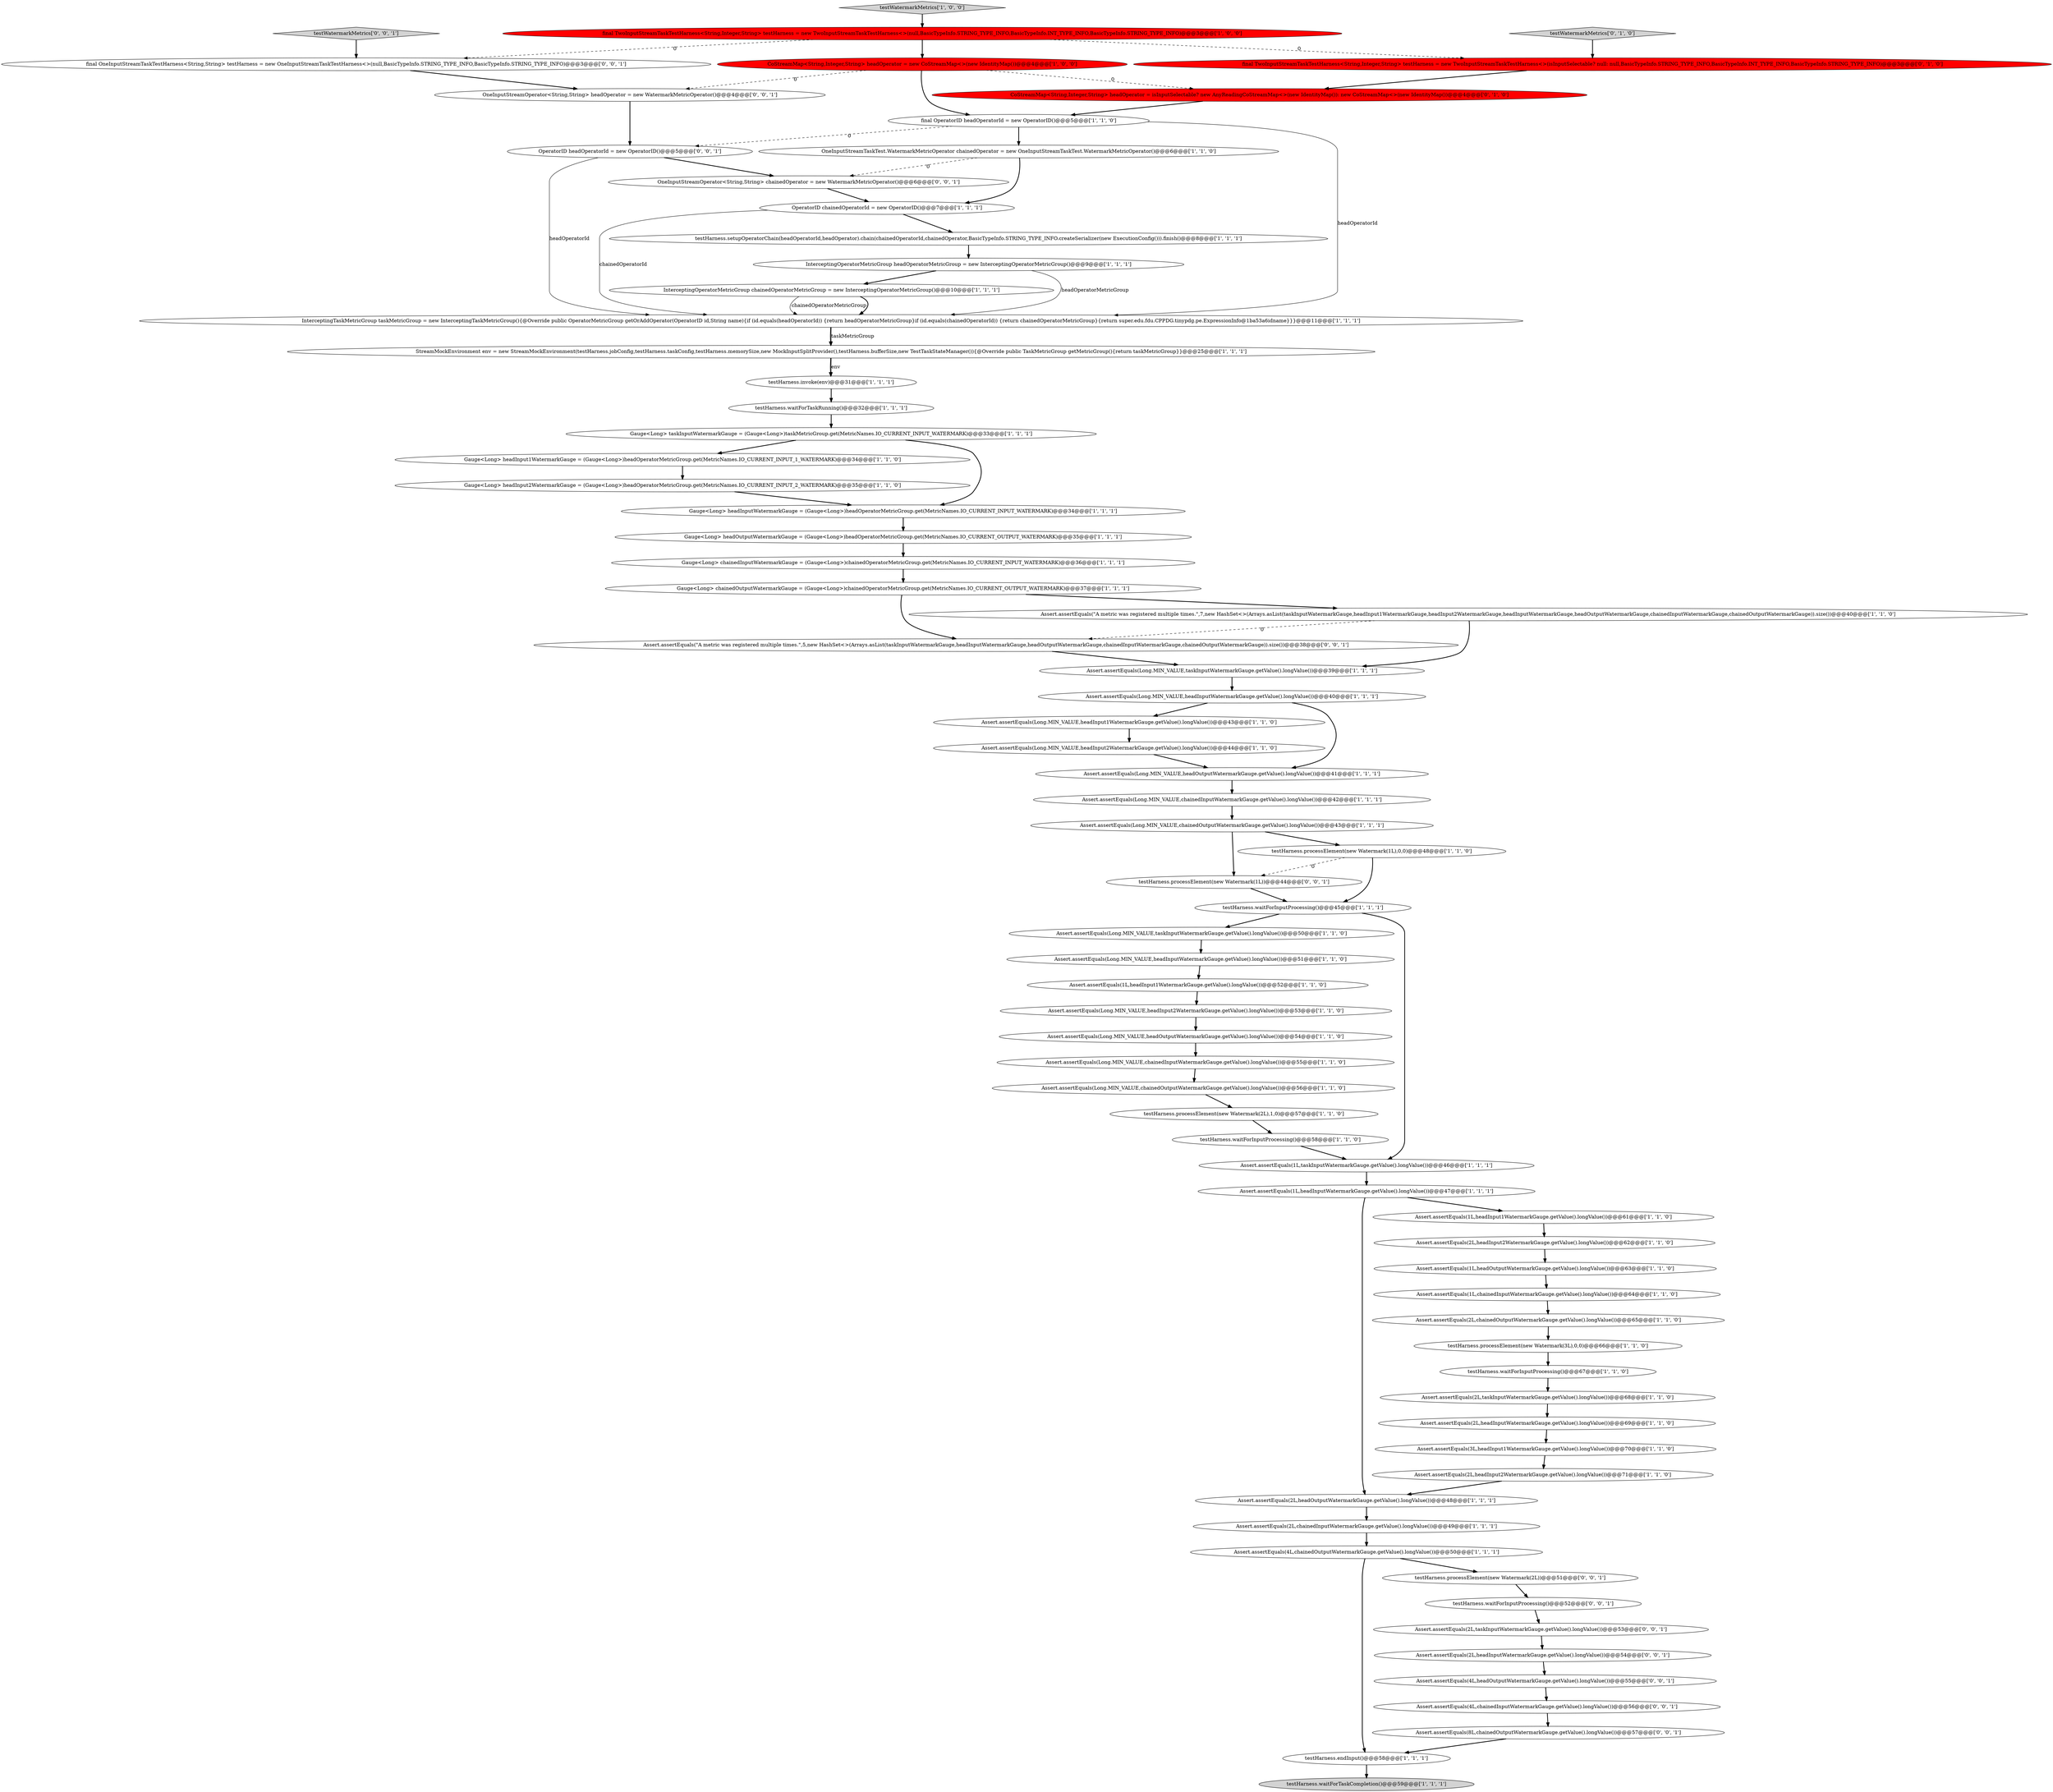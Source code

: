 digraph {
40 [style = filled, label = "testHarness.processElement(new Watermark(2L),1,0)@@@57@@@['1', '1', '0']", fillcolor = white, shape = ellipse image = "AAA0AAABBB1BBB"];
4 [style = filled, label = "testHarness.invoke(env)@@@31@@@['1', '1', '1']", fillcolor = white, shape = ellipse image = "AAA0AAABBB1BBB"];
13 [style = filled, label = "Assert.assertEquals(Long.MIN_VALUE,headOutputWatermarkGauge.getValue().longValue())@@@41@@@['1', '1', '1']", fillcolor = white, shape = ellipse image = "AAA0AAABBB1BBB"];
14 [style = filled, label = "InterceptingOperatorMetricGroup chainedOperatorMetricGroup = new InterceptingOperatorMetricGroup()@@@10@@@['1', '1', '1']", fillcolor = white, shape = ellipse image = "AAA0AAABBB1BBB"];
46 [style = filled, label = "Gauge<Long> headInput2WatermarkGauge = (Gauge<Long>)headOperatorMetricGroup.get(MetricNames.IO_CURRENT_INPUT_2_WATERMARK)@@@35@@@['1', '1', '0']", fillcolor = white, shape = ellipse image = "AAA0AAABBB1BBB"];
54 [style = filled, label = "testHarness.waitForTaskRunning()@@@32@@@['1', '1', '1']", fillcolor = white, shape = ellipse image = "AAA0AAABBB1BBB"];
62 [style = filled, label = "testHarness.processElement(new Watermark(1L))@@@44@@@['0', '0', '1']", fillcolor = white, shape = ellipse image = "AAA0AAABBB3BBB"];
66 [style = filled, label = "Assert.assertEquals(4L,headOutputWatermarkGauge.getValue().longValue())@@@55@@@['0', '0', '1']", fillcolor = white, shape = ellipse image = "AAA0AAABBB3BBB"];
70 [style = filled, label = "Assert.assertEquals(4L,chainedInputWatermarkGauge.getValue().longValue())@@@56@@@['0', '0', '1']", fillcolor = white, shape = ellipse image = "AAA0AAABBB3BBB"];
73 [style = filled, label = "OneInputStreamOperator<String,String> headOperator = new WatermarkMetricOperator()@@@4@@@['0', '0', '1']", fillcolor = white, shape = ellipse image = "AAA0AAABBB3BBB"];
23 [style = filled, label = "Gauge<Long> taskInputWatermarkGauge = (Gauge<Long>)taskMetricGroup.get(MetricNames.IO_CURRENT_INPUT_WATERMARK)@@@33@@@['1', '1', '1']", fillcolor = white, shape = ellipse image = "AAA0AAABBB1BBB"];
0 [style = filled, label = "Assert.assertEquals(Long.MIN_VALUE,headInput2WatermarkGauge.getValue().longValue())@@@44@@@['1', '1', '0']", fillcolor = white, shape = ellipse image = "AAA0AAABBB1BBB"];
63 [style = filled, label = "testHarness.waitForInputProcessing()@@@52@@@['0', '0', '1']", fillcolor = white, shape = ellipse image = "AAA0AAABBB3BBB"];
25 [style = filled, label = "testHarness.waitForInputProcessing()@@@67@@@['1', '1', '0']", fillcolor = white, shape = ellipse image = "AAA0AAABBB1BBB"];
33 [style = filled, label = "Assert.assertEquals(2L,headOutputWatermarkGauge.getValue().longValue())@@@48@@@['1', '1', '1']", fillcolor = white, shape = ellipse image = "AAA0AAABBB1BBB"];
55 [style = filled, label = "Assert.assertEquals(2L,taskInputWatermarkGauge.getValue().longValue())@@@68@@@['1', '1', '0']", fillcolor = white, shape = ellipse image = "AAA0AAABBB1BBB"];
12 [style = filled, label = "testHarness.waitForTaskCompletion()@@@59@@@['1', '1', '1']", fillcolor = lightgray, shape = ellipse image = "AAA0AAABBB1BBB"];
34 [style = filled, label = "InterceptingTaskMetricGroup taskMetricGroup = new InterceptingTaskMetricGroup(){@Override public OperatorMetricGroup getOrAddOperator(OperatorID id,String name){if (id.equals(headOperatorId)) {return headOperatorMetricGroup}if (id.equals(chainedOperatorId)) {return chainedOperatorMetricGroup}{return super.edu.fdu.CPPDG.tinypdg.pe.ExpressionInfo@1ba53a6idname}}}@@@11@@@['1', '1', '1']", fillcolor = white, shape = ellipse image = "AAA0AAABBB1BBB"];
5 [style = filled, label = "Gauge<Long> headInputWatermarkGauge = (Gauge<Long>)headOperatorMetricGroup.get(MetricNames.IO_CURRENT_INPUT_WATERMARK)@@@34@@@['1', '1', '1']", fillcolor = white, shape = ellipse image = "AAA0AAABBB1BBB"];
17 [style = filled, label = "testHarness.setupOperatorChain(headOperatorId,headOperator).chain(chainedOperatorId,chainedOperator,BasicTypeInfo.STRING_TYPE_INFO.createSerializer(new ExecutionConfig())).finish()@@@8@@@['1', '1', '1']", fillcolor = white, shape = ellipse image = "AAA0AAABBB1BBB"];
24 [style = filled, label = "Assert.assertEquals(2L,headInputWatermarkGauge.getValue().longValue())@@@69@@@['1', '1', '0']", fillcolor = white, shape = ellipse image = "AAA0AAABBB1BBB"];
43 [style = filled, label = "Assert.assertEquals(1L,headInput1WatermarkGauge.getValue().longValue())@@@52@@@['1', '1', '0']", fillcolor = white, shape = ellipse image = "AAA0AAABBB1BBB"];
51 [style = filled, label = "CoStreamMap<String,Integer,String> headOperator = new CoStreamMap<>(new IdentityMap())@@@4@@@['1', '0', '0']", fillcolor = red, shape = ellipse image = "AAA1AAABBB1BBB"];
53 [style = filled, label = "Assert.assertEquals(Long.MIN_VALUE,chainedOutputWatermarkGauge.getValue().longValue())@@@56@@@['1', '1', '0']", fillcolor = white, shape = ellipse image = "AAA0AAABBB1BBB"];
59 [style = filled, label = "final TwoInputStreamTaskTestHarness<String,Integer,String> testHarness = new TwoInputStreamTaskTestHarness<>(isInputSelectable? null: null,BasicTypeInfo.STRING_TYPE_INFO,BasicTypeInfo.INT_TYPE_INFO,BasicTypeInfo.STRING_TYPE_INFO)@@@3@@@['0', '1', '0']", fillcolor = red, shape = ellipse image = "AAA1AAABBB2BBB"];
16 [style = filled, label = "Assert.assertEquals(3L,headInput1WatermarkGauge.getValue().longValue())@@@70@@@['1', '1', '0']", fillcolor = white, shape = ellipse image = "AAA0AAABBB1BBB"];
19 [style = filled, label = "Assert.assertEquals(4L,chainedOutputWatermarkGauge.getValue().longValue())@@@50@@@['1', '1', '1']", fillcolor = white, shape = ellipse image = "AAA0AAABBB1BBB"];
2 [style = filled, label = "Assert.assertEquals(1L,headOutputWatermarkGauge.getValue().longValue())@@@63@@@['1', '1', '0']", fillcolor = white, shape = ellipse image = "AAA0AAABBB1BBB"];
44 [style = filled, label = "Assert.assertEquals(Long.MIN_VALUE,headInputWatermarkGauge.getValue().longValue())@@@40@@@['1', '1', '1']", fillcolor = white, shape = ellipse image = "AAA0AAABBB1BBB"];
11 [style = filled, label = "Assert.assertEquals(2L,chainedInputWatermarkGauge.getValue().longValue())@@@49@@@['1', '1', '1']", fillcolor = white, shape = ellipse image = "AAA0AAABBB1BBB"];
64 [style = filled, label = "Assert.assertEquals(8L,chainedOutputWatermarkGauge.getValue().longValue())@@@57@@@['0', '0', '1']", fillcolor = white, shape = ellipse image = "AAA0AAABBB3BBB"];
47 [style = filled, label = "Assert.assertEquals(Long.MIN_VALUE,taskInputWatermarkGauge.getValue().longValue())@@@50@@@['1', '1', '0']", fillcolor = white, shape = ellipse image = "AAA0AAABBB1BBB"];
29 [style = filled, label = "Assert.assertEquals(Long.MIN_VALUE,headOutputWatermarkGauge.getValue().longValue())@@@54@@@['1', '1', '0']", fillcolor = white, shape = ellipse image = "AAA0AAABBB1BBB"];
37 [style = filled, label = "Assert.assertEquals(1L,headInput1WatermarkGauge.getValue().longValue())@@@61@@@['1', '1', '0']", fillcolor = white, shape = ellipse image = "AAA0AAABBB1BBB"];
36 [style = filled, label = "Assert.assertEquals(1L,headInputWatermarkGauge.getValue().longValue())@@@47@@@['1', '1', '1']", fillcolor = white, shape = ellipse image = "AAA0AAABBB1BBB"];
71 [style = filled, label = "Assert.assertEquals(2L,taskInputWatermarkGauge.getValue().longValue())@@@53@@@['0', '0', '1']", fillcolor = white, shape = ellipse image = "AAA0AAABBB3BBB"];
9 [style = filled, label = "Assert.assertEquals(Long.MIN_VALUE,chainedInputWatermarkGauge.getValue().longValue())@@@55@@@['1', '1', '0']", fillcolor = white, shape = ellipse image = "AAA0AAABBB1BBB"];
35 [style = filled, label = "Gauge<Long> chainedOutputWatermarkGauge = (Gauge<Long>)chainedOperatorMetricGroup.get(MetricNames.IO_CURRENT_OUTPUT_WATERMARK)@@@37@@@['1', '1', '1']", fillcolor = white, shape = ellipse image = "AAA0AAABBB1BBB"];
30 [style = filled, label = "testHarness.waitForInputProcessing()@@@58@@@['1', '1', '0']", fillcolor = white, shape = ellipse image = "AAA0AAABBB1BBB"];
18 [style = filled, label = "StreamMockEnvironment env = new StreamMockEnvironment(testHarness.jobConfig,testHarness.taskConfig,testHarness.memorySize,new MockInputSplitProvider(),testHarness.bufferSize,new TestTaskStateManager()){@Override public TaskMetricGroup getMetricGroup(){return taskMetricGroup}}@@@25@@@['1', '1', '1']", fillcolor = white, shape = ellipse image = "AAA0AAABBB1BBB"];
39 [style = filled, label = "Assert.assertEquals(1L,taskInputWatermarkGauge.getValue().longValue())@@@46@@@['1', '1', '1']", fillcolor = white, shape = ellipse image = "AAA0AAABBB1BBB"];
41 [style = filled, label = "testHarness.endInput()@@@58@@@['1', '1', '1']", fillcolor = white, shape = ellipse image = "AAA0AAABBB1BBB"];
20 [style = filled, label = "final TwoInputStreamTaskTestHarness<String,Integer,String> testHarness = new TwoInputStreamTaskTestHarness<>(null,BasicTypeInfo.STRING_TYPE_INFO,BasicTypeInfo.INT_TYPE_INFO,BasicTypeInfo.STRING_TYPE_INFO)@@@3@@@['1', '0', '0']", fillcolor = red, shape = ellipse image = "AAA1AAABBB1BBB"];
26 [style = filled, label = "InterceptingOperatorMetricGroup headOperatorMetricGroup = new InterceptingOperatorMetricGroup()@@@9@@@['1', '1', '1']", fillcolor = white, shape = ellipse image = "AAA0AAABBB1BBB"];
67 [style = filled, label = "Assert.assertEquals(\"A metric was registered multiple times.\",5,new HashSet<>(Arrays.asList(taskInputWatermarkGauge,headInputWatermarkGauge,headOutputWatermarkGauge,chainedInputWatermarkGauge,chainedOutputWatermarkGauge)).size())@@@38@@@['0', '0', '1']", fillcolor = white, shape = ellipse image = "AAA0AAABBB3BBB"];
45 [style = filled, label = "OneInputStreamTaskTest.WatermarkMetricOperator chainedOperator = new OneInputStreamTaskTest.WatermarkMetricOperator()@@@6@@@['1', '1', '0']", fillcolor = white, shape = ellipse image = "AAA0AAABBB1BBB"];
52 [style = filled, label = "Gauge<Long> headInput1WatermarkGauge = (Gauge<Long>)headOperatorMetricGroup.get(MetricNames.IO_CURRENT_INPUT_1_WATERMARK)@@@34@@@['1', '1', '0']", fillcolor = white, shape = ellipse image = "AAA0AAABBB1BBB"];
50 [style = filled, label = "Assert.assertEquals(Long.MIN_VALUE,chainedOutputWatermarkGauge.getValue().longValue())@@@43@@@['1', '1', '1']", fillcolor = white, shape = ellipse image = "AAA0AAABBB1BBB"];
28 [style = filled, label = "Assert.assertEquals(Long.MIN_VALUE,chainedInputWatermarkGauge.getValue().longValue())@@@42@@@['1', '1', '1']", fillcolor = white, shape = ellipse image = "AAA0AAABBB1BBB"];
61 [style = filled, label = "Assert.assertEquals(2L,headInputWatermarkGauge.getValue().longValue())@@@54@@@['0', '0', '1']", fillcolor = white, shape = ellipse image = "AAA0AAABBB3BBB"];
1 [style = filled, label = "Assert.assertEquals(2L,headInput2WatermarkGauge.getValue().longValue())@@@62@@@['1', '1', '0']", fillcolor = white, shape = ellipse image = "AAA0AAABBB1BBB"];
10 [style = filled, label = "Assert.assertEquals(Long.MIN_VALUE,headInputWatermarkGauge.getValue().longValue())@@@51@@@['1', '1', '0']", fillcolor = white, shape = ellipse image = "AAA0AAABBB1BBB"];
58 [style = filled, label = "testWatermarkMetrics['0', '1', '0']", fillcolor = lightgray, shape = diamond image = "AAA0AAABBB2BBB"];
48 [style = filled, label = "testHarness.waitForInputProcessing()@@@45@@@['1', '1', '1']", fillcolor = white, shape = ellipse image = "AAA0AAABBB1BBB"];
65 [style = filled, label = "testHarness.processElement(new Watermark(2L))@@@51@@@['0', '0', '1']", fillcolor = white, shape = ellipse image = "AAA0AAABBB3BBB"];
49 [style = filled, label = "OperatorID chainedOperatorId = new OperatorID()@@@7@@@['1', '1', '1']", fillcolor = white, shape = ellipse image = "AAA0AAABBB1BBB"];
3 [style = filled, label = "Assert.assertEquals(1L,chainedInputWatermarkGauge.getValue().longValue())@@@64@@@['1', '1', '0']", fillcolor = white, shape = ellipse image = "AAA0AAABBB1BBB"];
38 [style = filled, label = "Assert.assertEquals(\"A metric was registered multiple times.\",7,new HashSet<>(Arrays.asList(taskInputWatermarkGauge,headInput1WatermarkGauge,headInput2WatermarkGauge,headInputWatermarkGauge,headOutputWatermarkGauge,chainedInputWatermarkGauge,chainedOutputWatermarkGauge)).size())@@@40@@@['1', '1', '0']", fillcolor = white, shape = ellipse image = "AAA0AAABBB1BBB"];
7 [style = filled, label = "Assert.assertEquals(Long.MIN_VALUE,headInput2WatermarkGauge.getValue().longValue())@@@53@@@['1', '1', '0']", fillcolor = white, shape = ellipse image = "AAA0AAABBB1BBB"];
6 [style = filled, label = "Assert.assertEquals(Long.MIN_VALUE,headInput1WatermarkGauge.getValue().longValue())@@@43@@@['1', '1', '0']", fillcolor = white, shape = ellipse image = "AAA0AAABBB1BBB"];
56 [style = filled, label = "Gauge<Long> headOutputWatermarkGauge = (Gauge<Long>)headOperatorMetricGroup.get(MetricNames.IO_CURRENT_OUTPUT_WATERMARK)@@@35@@@['1', '1', '1']", fillcolor = white, shape = ellipse image = "AAA0AAABBB1BBB"];
32 [style = filled, label = "Assert.assertEquals(2L,chainedOutputWatermarkGauge.getValue().longValue())@@@65@@@['1', '1', '0']", fillcolor = white, shape = ellipse image = "AAA0AAABBB1BBB"];
57 [style = filled, label = "CoStreamMap<String,Integer,String> headOperator = isInputSelectable? new AnyReadingCoStreamMap<>(new IdentityMap()): new CoStreamMap<>(new IdentityMap())@@@4@@@['0', '1', '0']", fillcolor = red, shape = ellipse image = "AAA1AAABBB2BBB"];
22 [style = filled, label = "testHarness.processElement(new Watermark(3L),0,0)@@@66@@@['1', '1', '0']", fillcolor = white, shape = ellipse image = "AAA0AAABBB1BBB"];
21 [style = filled, label = "testWatermarkMetrics['1', '0', '0']", fillcolor = lightgray, shape = diamond image = "AAA0AAABBB1BBB"];
60 [style = filled, label = "testWatermarkMetrics['0', '0', '1']", fillcolor = lightgray, shape = diamond image = "AAA0AAABBB3BBB"];
42 [style = filled, label = "Gauge<Long> chainedInputWatermarkGauge = (Gauge<Long>)chainedOperatorMetricGroup.get(MetricNames.IO_CURRENT_INPUT_WATERMARK)@@@36@@@['1', '1', '1']", fillcolor = white, shape = ellipse image = "AAA0AAABBB1BBB"];
27 [style = filled, label = "Assert.assertEquals(Long.MIN_VALUE,taskInputWatermarkGauge.getValue().longValue())@@@39@@@['1', '1', '1']", fillcolor = white, shape = ellipse image = "AAA0AAABBB1BBB"];
69 [style = filled, label = "OneInputStreamOperator<String,String> chainedOperator = new WatermarkMetricOperator()@@@6@@@['0', '0', '1']", fillcolor = white, shape = ellipse image = "AAA0AAABBB3BBB"];
15 [style = filled, label = "testHarness.processElement(new Watermark(1L),0,0)@@@48@@@['1', '1', '0']", fillcolor = white, shape = ellipse image = "AAA0AAABBB1BBB"];
72 [style = filled, label = "final OneInputStreamTaskTestHarness<String,String> testHarness = new OneInputStreamTaskTestHarness<>(null,BasicTypeInfo.STRING_TYPE_INFO,BasicTypeInfo.STRING_TYPE_INFO)@@@3@@@['0', '0', '1']", fillcolor = white, shape = ellipse image = "AAA0AAABBB3BBB"];
68 [style = filled, label = "OperatorID headOperatorId = new OperatorID()@@@5@@@['0', '0', '1']", fillcolor = white, shape = ellipse image = "AAA0AAABBB3BBB"];
8 [style = filled, label = "Assert.assertEquals(2L,headInput2WatermarkGauge.getValue().longValue())@@@71@@@['1', '1', '0']", fillcolor = white, shape = ellipse image = "AAA0AAABBB1BBB"];
31 [style = filled, label = "final OperatorID headOperatorId = new OperatorID()@@@5@@@['1', '1', '0']", fillcolor = white, shape = ellipse image = "AAA0AAABBB1BBB"];
9->53 [style = bold, label=""];
32->22 [style = bold, label=""];
57->31 [style = bold, label=""];
61->66 [style = bold, label=""];
70->64 [style = bold, label=""];
0->13 [style = bold, label=""];
68->69 [style = bold, label=""];
46->5 [style = bold, label=""];
31->34 [style = solid, label="headOperatorId"];
27->44 [style = bold, label=""];
28->50 [style = bold, label=""];
34->18 [style = bold, label=""];
59->57 [style = bold, label=""];
47->10 [style = bold, label=""];
49->34 [style = solid, label="chainedOperatorId"];
36->33 [style = bold, label=""];
48->39 [style = bold, label=""];
33->11 [style = bold, label=""];
23->52 [style = bold, label=""];
35->67 [style = bold, label=""];
72->73 [style = bold, label=""];
50->62 [style = bold, label=""];
58->59 [style = bold, label=""];
35->38 [style = bold, label=""];
51->73 [style = dashed, label="0"];
45->69 [style = dashed, label="0"];
14->34 [style = solid, label="chainedOperatorMetricGroup"];
7->29 [style = bold, label=""];
67->27 [style = bold, label=""];
34->18 [style = solid, label="taskMetricGroup"];
22->25 [style = bold, label=""];
37->1 [style = bold, label=""];
25->55 [style = bold, label=""];
68->34 [style = solid, label="headOperatorId"];
26->14 [style = bold, label=""];
71->61 [style = bold, label=""];
26->34 [style = solid, label="headOperatorMetricGroup"];
18->4 [style = bold, label=""];
19->41 [style = bold, label=""];
18->4 [style = solid, label="env"];
62->48 [style = bold, label=""];
49->17 [style = bold, label=""];
36->37 [style = bold, label=""];
64->41 [style = bold, label=""];
51->57 [style = dashed, label="0"];
8->33 [style = bold, label=""];
66->70 [style = bold, label=""];
52->46 [style = bold, label=""];
23->5 [style = bold, label=""];
10->43 [style = bold, label=""];
16->8 [style = bold, label=""];
20->59 [style = dashed, label="0"];
2->3 [style = bold, label=""];
38->27 [style = bold, label=""];
53->40 [style = bold, label=""];
63->71 [style = bold, label=""];
4->54 [style = bold, label=""];
43->7 [style = bold, label=""];
20->72 [style = dashed, label="0"];
60->72 [style = bold, label=""];
20->51 [style = bold, label=""];
15->48 [style = bold, label=""];
40->30 [style = bold, label=""];
1->2 [style = bold, label=""];
50->15 [style = bold, label=""];
41->12 [style = bold, label=""];
65->63 [style = bold, label=""];
69->49 [style = bold, label=""];
54->23 [style = bold, label=""];
17->26 [style = bold, label=""];
38->67 [style = dashed, label="0"];
44->6 [style = bold, label=""];
5->56 [style = bold, label=""];
45->49 [style = bold, label=""];
29->9 [style = bold, label=""];
55->24 [style = bold, label=""];
14->34 [style = bold, label=""];
19->65 [style = bold, label=""];
6->0 [style = bold, label=""];
11->19 [style = bold, label=""];
15->62 [style = dashed, label="0"];
56->42 [style = bold, label=""];
42->35 [style = bold, label=""];
24->16 [style = bold, label=""];
21->20 [style = bold, label=""];
48->47 [style = bold, label=""];
30->39 [style = bold, label=""];
44->13 [style = bold, label=""];
73->68 [style = bold, label=""];
51->31 [style = bold, label=""];
31->68 [style = dashed, label="0"];
3->32 [style = bold, label=""];
39->36 [style = bold, label=""];
31->45 [style = bold, label=""];
13->28 [style = bold, label=""];
}
